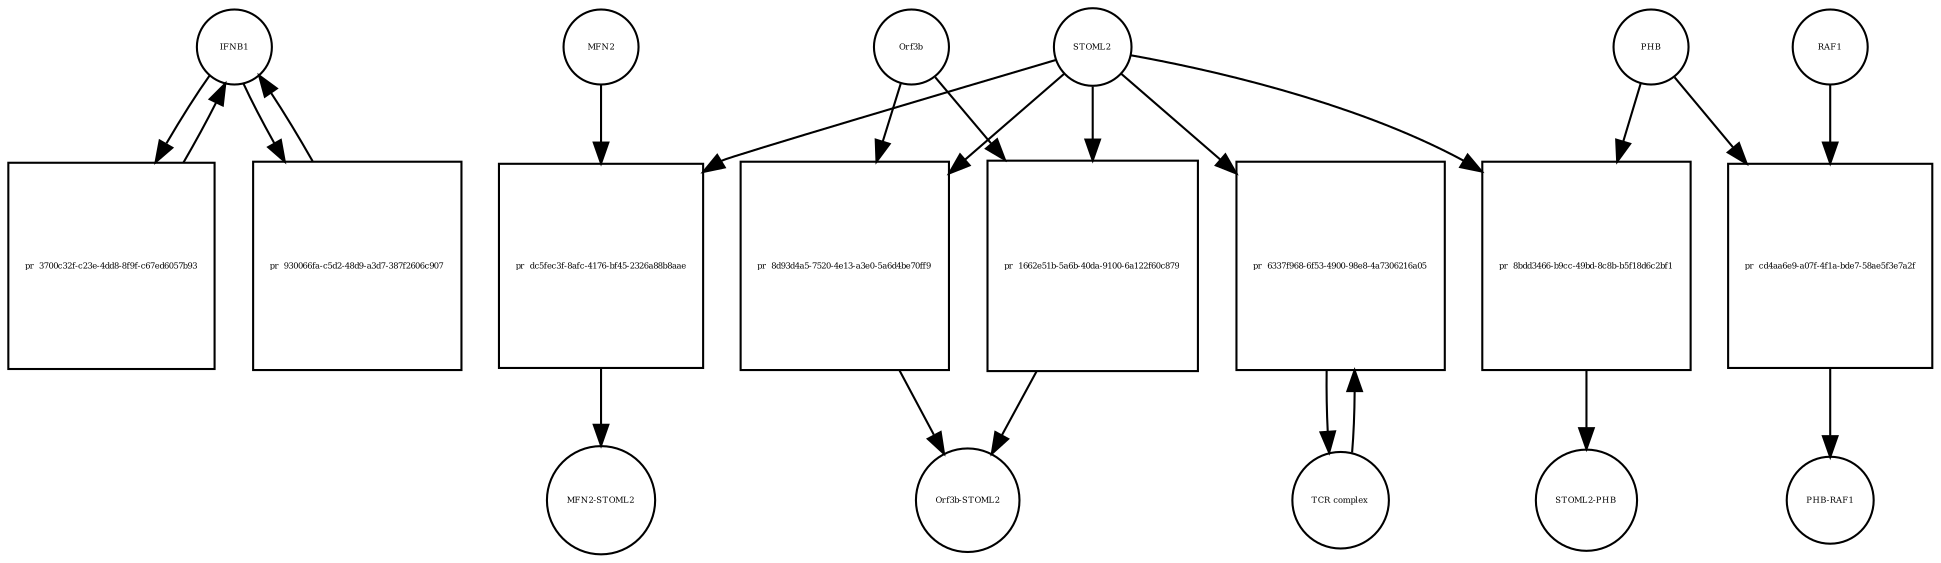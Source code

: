 strict digraph  {
IFNB1 [annotation=urn_miriam_uniprot_P01574, bipartite=0, cls=macromolecule, fontsize=4, label=IFNB1, shape=circle];
"pr_3700c32f-c23e-4dd8-8f9f-c67ed6057b93" [annotation="", bipartite=1, cls=process, fontsize=4, label="pr_3700c32f-c23e-4dd8-8f9f-c67ed6057b93", shape=square];
"pr_930066fa-c5d2-48d9-a3d7-387f2606c907" [annotation="", bipartite=1, cls=process, fontsize=4, label="pr_930066fa-c5d2-48d9-a3d7-387f2606c907", shape=square];
STOML2 [annotation=urn_miriam_pubmed_18641330, bipartite=0, cls="macromolecule multimer", fontsize=4, label=STOML2, shape=circle];
"pr_dc5fec3f-8afc-4176-bf45-2326a88b8aae" [annotation="", bipartite=1, cls=process, fontsize=4, label="pr_dc5fec3f-8afc-4176-bf45-2326a88b8aae", shape=square];
MFN2 [annotation=urn_miriam_uniprot_O95140, bipartite=0, cls=macromolecule, fontsize=4, label=MFN2, shape=circle];
"MFN2-STOML2" [annotation="", bipartite=0, cls=complex, fontsize=4, label="MFN2-STOML2", shape=circle];
Orf3b [annotation="", bipartite=0, cls=macromolecule, fontsize=4, label=Orf3b, shape=circle];
"pr_8d93d4a5-7520-4e13-a3e0-5a6d4be70ff9" [annotation="", bipartite=1, cls=process, fontsize=4, label="pr_8d93d4a5-7520-4e13-a3e0-5a6d4be70ff9", shape=square];
"Orf3b-STOML2" [annotation="", bipartite=0, cls=complex, fontsize=4, label="Orf3b-STOML2", shape=circle];
"pr_8bdd3466-b9cc-49bd-8c8b-b5f18d6c2bf1" [annotation="", bipartite=1, cls=process, fontsize=4, label="pr_8bdd3466-b9cc-49bd-8c8b-b5f18d6c2bf1", shape=square];
PHB [annotation=urn_miriam_uniprot_P35232, bipartite=0, cls=macromolecule, fontsize=4, label=PHB, shape=circle];
"STOML2-PHB" [annotation="", bipartite=0, cls=complex, fontsize=4, label="STOML2-PHB", shape=circle];
"pr_cd4aa6e9-a07f-4f1a-bde7-58ae5f3e7a2f" [annotation="", bipartite=1, cls=process, fontsize=4, label="pr_cd4aa6e9-a07f-4f1a-bde7-58ae5f3e7a2f", shape=square];
RAF1 [annotation=urn_miriam_uniprot_P04049, bipartite=0, cls=macromolecule, fontsize=4, label=RAF1, shape=circle];
"PHB-RAF1" [annotation="", bipartite=0, cls=complex, fontsize=4, label="PHB-RAF1", shape=circle];
"pr_1662e51b-5a6b-40da-9100-6a122f60c879" [annotation="", bipartite=1, cls=process, fontsize=4, label="pr_1662e51b-5a6b-40da-9100-6a122f60c879", shape=square];
"pr_6337f968-6f53-4900-98e8-4a7306216a05" [annotation="", bipartite=1, cls=process, fontsize=4, label="pr_6337f968-6f53-4900-98e8-4a7306216a05", shape=square];
"TCR complex" [annotation="urn_miriam_uniprot_P07766|urn_miriam_uniprot_P04234|urn_miriam_uniprot_P09693|urn_miriam_uniprot_P20963|urn_miriam_uniprot_P01848|urn_miriam_uniprot_Q9UJZ1|urn_miriam_uniprot_P0DSE2", bipartite=0, cls=complex, fontsize=4, label="TCR complex", shape=circle];
IFNB1 -> "pr_3700c32f-c23e-4dd8-8f9f-c67ed6057b93"  [annotation="", interaction_type=consumption];
IFNB1 -> "pr_930066fa-c5d2-48d9-a3d7-387f2606c907"  [annotation="", interaction_type=consumption];
"pr_3700c32f-c23e-4dd8-8f9f-c67ed6057b93" -> IFNB1  [annotation="", interaction_type=production];
"pr_930066fa-c5d2-48d9-a3d7-387f2606c907" -> IFNB1  [annotation="", interaction_type=production];
STOML2 -> "pr_dc5fec3f-8afc-4176-bf45-2326a88b8aae"  [annotation="", interaction_type=consumption];
STOML2 -> "pr_8d93d4a5-7520-4e13-a3e0-5a6d4be70ff9"  [annotation="", interaction_type=consumption];
STOML2 -> "pr_8bdd3466-b9cc-49bd-8c8b-b5f18d6c2bf1"  [annotation="", interaction_type=consumption];
STOML2 -> "pr_1662e51b-5a6b-40da-9100-6a122f60c879"  [annotation="", interaction_type=consumption];
STOML2 -> "pr_6337f968-6f53-4900-98e8-4a7306216a05"  [annotation="", interaction_type=consumption];
"pr_dc5fec3f-8afc-4176-bf45-2326a88b8aae" -> "MFN2-STOML2"  [annotation="", interaction_type=production];
MFN2 -> "pr_dc5fec3f-8afc-4176-bf45-2326a88b8aae"  [annotation="", interaction_type=consumption];
Orf3b -> "pr_8d93d4a5-7520-4e13-a3e0-5a6d4be70ff9"  [annotation="", interaction_type=consumption];
Orf3b -> "pr_1662e51b-5a6b-40da-9100-6a122f60c879"  [annotation="", interaction_type=consumption];
"pr_8d93d4a5-7520-4e13-a3e0-5a6d4be70ff9" -> "Orf3b-STOML2"  [annotation="", interaction_type=production];
"pr_8bdd3466-b9cc-49bd-8c8b-b5f18d6c2bf1" -> "STOML2-PHB"  [annotation="", interaction_type=production];
PHB -> "pr_8bdd3466-b9cc-49bd-8c8b-b5f18d6c2bf1"  [annotation="", interaction_type=consumption];
PHB -> "pr_cd4aa6e9-a07f-4f1a-bde7-58ae5f3e7a2f"  [annotation="", interaction_type=consumption];
"pr_cd4aa6e9-a07f-4f1a-bde7-58ae5f3e7a2f" -> "PHB-RAF1"  [annotation="", interaction_type=production];
RAF1 -> "pr_cd4aa6e9-a07f-4f1a-bde7-58ae5f3e7a2f"  [annotation="", interaction_type=consumption];
"pr_1662e51b-5a6b-40da-9100-6a122f60c879" -> "Orf3b-STOML2"  [annotation="", interaction_type=production];
"pr_6337f968-6f53-4900-98e8-4a7306216a05" -> "TCR complex"  [annotation="", interaction_type=production];
"TCR complex" -> "pr_6337f968-6f53-4900-98e8-4a7306216a05"  [annotation="", interaction_type=consumption];
}
